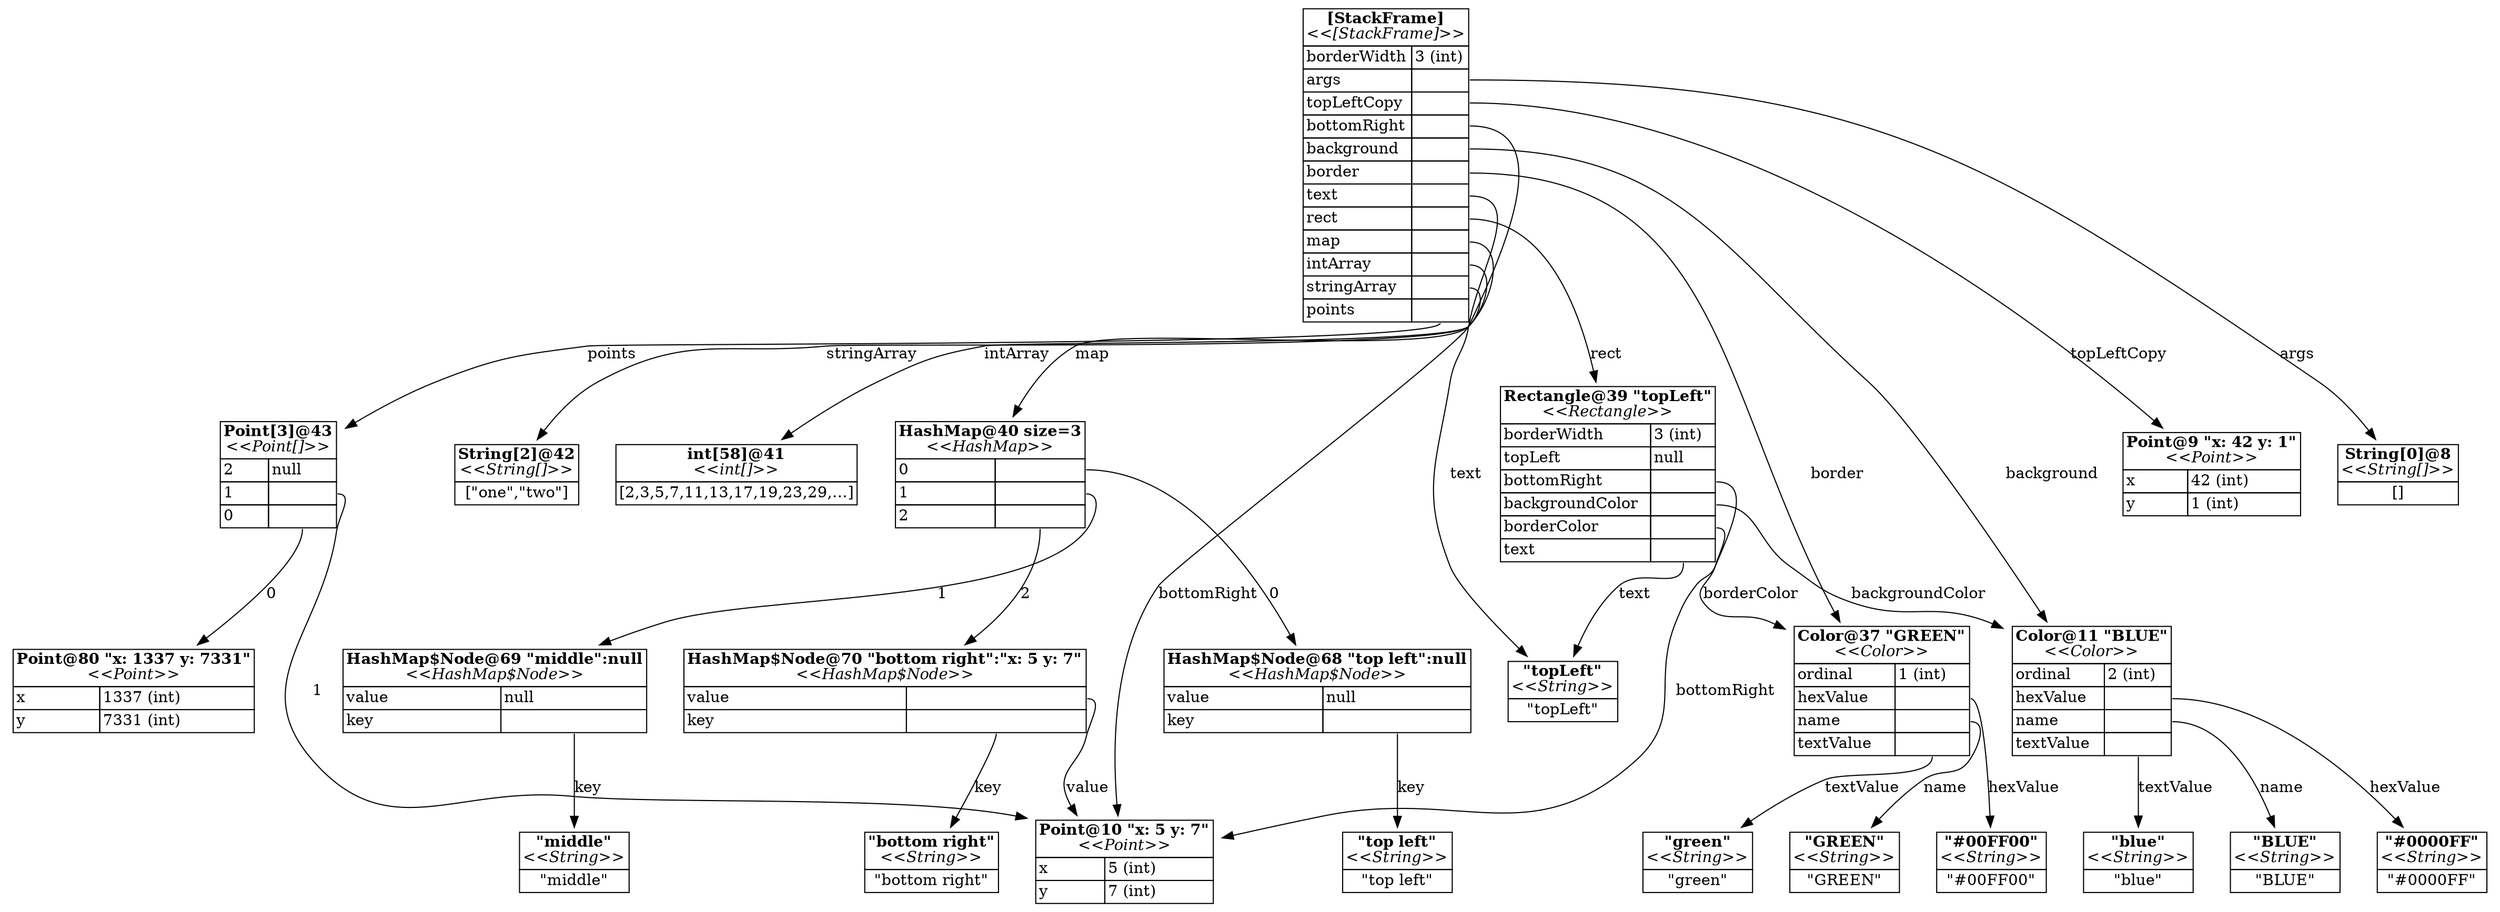 digraph ObjectDiagram {
  node [shape=plaintext]
  _0f07b6f2a31cbd2e26428c51e8660b0dffe6e352 [label=<<table border="0" cellborder="1" cellspacing="0">
    <th><td colspan="2"><b>[StackFrame]</b><br/><i>&lt;&lt;[StackFrame]&gt;&gt;</i></td></th>
    <tr><td align="left">borderWidth</td><td align="left" port="borderWidth">3 (int)</td></tr>
    <tr><td align="left">args</td><td align="left" port="args"></td></tr>
    <tr><td align="left">topLeftCopy</td><td align="left" port="topLeftCopy"></td></tr>
    <tr><td align="left">bottomRight</td><td align="left" port="bottomRight"></td></tr>
    <tr><td align="left">background</td><td align="left" port="background"></td></tr>
    <tr><td align="left">border</td><td align="left" port="border"></td></tr>
    <tr><td align="left">text</td><td align="left" port="text"></td></tr>
    <tr><td align="left">rect</td><td align="left" port="rect"></td></tr>
    <tr><td align="left">map</td><td align="left" port="map"></td></tr>
    <tr><td align="left">intArray</td><td align="left" port="intArray"></td></tr>
    <tr><td align="left">stringArray</td><td align="left" port="stringArray"></td></tr>
    <tr><td align="left">points</td><td align="left" port="points"></td></tr>
  </table>>]
  _482d9dec6ff954d68d94793f765be61dbc59cb47 [label=<<table border="0" cellborder="1" cellspacing="0">
    <th><td colspan="2"><b>String[0]@8</b><br/><i>&lt;&lt;String[]&gt;&gt;</i></td></th>
    <tr><td colspan="2">[]</td></tr>
  </table>>]
  _1b1d14e75647f191269ac449d87d9ac12506b865 [label=<<table border="0" cellborder="1" cellspacing="0">
    <th><td colspan="2"><b>Point@9 "x: 42 y: 1"</b><br/><i>&lt;&lt;Point&gt;&gt;</i></td></th>
    <tr><td align="left">x</td><td align="left" port="x">42 (int)</td></tr>
    <tr><td align="left">y</td><td align="left" port="y">1 (int)</td></tr>
  </table>>]
  _a4085fe64a34efdca9c495374ced14d982a9fcf0 [label=<<table border="0" cellborder="1" cellspacing="0">
    <th><td colspan="2"><b>Point@10 "x: 5 y: 7"</b><br/><i>&lt;&lt;Point&gt;&gt;</i></td></th>
    <tr><td align="left">x</td><td align="left" port="x">5 (int)</td></tr>
    <tr><td align="left">y</td><td align="left" port="y">7 (int)</td></tr>
  </table>>]
  _c782cb251d54e777f73ba090318ea4549ea0154c [label=<<table border="0" cellborder="1" cellspacing="0">
    <th><td colspan="2"><b>Color@11 "BLUE"</b><br/><i>&lt;&lt;Color&gt;&gt;</i></td></th>
    <tr><td align="left">ordinal</td><td align="left" port="ordinal">2 (int)</td></tr>
    <tr><td align="left">hexValue</td><td align="left" port="hexValue"></td></tr>
    <tr><td align="left">name</td><td align="left" port="name"></td></tr>
    <tr><td align="left">textValue</td><td align="left" port="textValue"></td></tr>
  </table>>]
  _ddc022e583fa6f700df84118a557f6ee593d0896 [label=<<table border="0" cellborder="1" cellspacing="0">
    <th><td colspan="2"><b>"#0000FF"</b><br/><i>&lt;&lt;String&gt;&gt;</i></td></th>
    <tr><td colspan="2">"#0000FF"</td></tr>
  </table>>]
  _68f417e07413646bc6802be73fa896ef65e71986 [label=<<table border="0" cellborder="1" cellspacing="0">
    <th><td colspan="2"><b>"BLUE"</b><br/><i>&lt;&lt;String&gt;&gt;</i></td></th>
    <tr><td colspan="2">"BLUE"</td></tr>
  </table>>]
  _2fc96ff8cf245465ff831587cf4c032a1fee1ecb [label=<<table border="0" cellborder="1" cellspacing="0">
    <th><td colspan="2"><b>"blue"</b><br/><i>&lt;&lt;String&gt;&gt;</i></td></th>
    <tr><td colspan="2">"blue"</td></tr>
  </table>>]
  _83b1db9c519c2b87f16cd319822b17b3c6a62a8e [label=<<table border="0" cellborder="1" cellspacing="0">
    <th><td colspan="2"><b>Color@37 "GREEN"</b><br/><i>&lt;&lt;Color&gt;&gt;</i></td></th>
    <tr><td align="left">ordinal</td><td align="left" port="ordinal">1 (int)</td></tr>
    <tr><td align="left">hexValue</td><td align="left" port="hexValue"></td></tr>
    <tr><td align="left">name</td><td align="left" port="name"></td></tr>
    <tr><td align="left">textValue</td><td align="left" port="textValue"></td></tr>
  </table>>]
  _f38dba1e51caf683679520a6946afc772ac2222d [label=<<table border="0" cellborder="1" cellspacing="0">
    <th><td colspan="2"><b>"#00FF00"</b><br/><i>&lt;&lt;String&gt;&gt;</i></td></th>
    <tr><td colspan="2">"#00FF00"</td></tr>
  </table>>]
  _ed9882efaf59d7dfde3338f3304ac8f964ed8375 [label=<<table border="0" cellborder="1" cellspacing="0">
    <th><td colspan="2"><b>"GREEN"</b><br/><i>&lt;&lt;String&gt;&gt;</i></td></th>
    <tr><td colspan="2">"GREEN"</td></tr>
  </table>>]
  _4593e280546f904a7f1a2b3c5cfa43d8ae500f53 [label=<<table border="0" cellborder="1" cellspacing="0">
    <th><td colspan="2"><b>"green"</b><br/><i>&lt;&lt;String&gt;&gt;</i></td></th>
    <tr><td colspan="2">"green"</td></tr>
  </table>>]
  _33682ad97510072b61183de7a4bb48da0e39b0b1 [label=<<table border="0" cellborder="1" cellspacing="0">
    <th><td colspan="2"><b>"topLeft"</b><br/><i>&lt;&lt;String&gt;&gt;</i></td></th>
    <tr><td colspan="2">"topLeft"</td></tr>
  </table>>]
  _e91898f089a0f9e253c468c6d8d606f38cf85329 [label=<<table border="0" cellborder="1" cellspacing="0">
    <th><td colspan="2"><b>Rectangle@39 "topLeft"</b><br/><i>&lt;&lt;Rectangle&gt;&gt;</i></td></th>
    <tr><td align="left">borderWidth</td><td align="left" port="borderWidth">3 (int)</td></tr>
    <tr><td align="left">topLeft</td><td align="left" port="topLeft">null</td></tr>
    <tr><td align="left">bottomRight</td><td align="left" port="bottomRight"></td></tr>
    <tr><td align="left">backgroundColor</td><td align="left" port="backgroundColor"></td></tr>
    <tr><td align="left">borderColor</td><td align="left" port="borderColor"></td></tr>
    <tr><td align="left">text</td><td align="left" port="text"></td></tr>
  </table>>]
  _86d2b65f32348774927a79d7a31769d7e10f45e3 [label=<<table border="0" cellborder="1" cellspacing="0">
    <th><td colspan="2"><b>HashMap@40 size=3</b><br/><i>&lt;&lt;HashMap&gt;&gt;</i></td></th>
    <tr><td align="left">0</td><td align="left" port="0"></td></tr>
    <tr><td align="left">1</td><td align="left" port="1"></td></tr>
    <tr><td align="left">2</td><td align="left" port="2"></td></tr>
  </table>>]
  _a21cb739419a4eaab8ba844909b45dd76458437f [label=<<table border="0" cellborder="1" cellspacing="0">
    <th><td colspan="2"><b>HashMap$Node@68 "top left":null</b><br/><i>&lt;&lt;HashMap$Node&gt;&gt;</i></td></th>
    <tr><td align="left">value</td><td align="left" port="value">null</td></tr>
    <tr><td align="left">key</td><td align="left" port="key"></td></tr>
  </table>>]
  _cd6760fb5af30e8ebf4ff44f153961f212af9bb5 [label=<<table border="0" cellborder="1" cellspacing="0">
    <th><td colspan="2"><b>"top left"</b><br/><i>&lt;&lt;String&gt;&gt;</i></td></th>
    <tr><td colspan="2">"top left"</td></tr>
  </table>>]
  _1163868589bb43fc94f11464b480fbb3e9138123 [label=<<table border="0" cellborder="1" cellspacing="0">
    <th><td colspan="2"><b>HashMap$Node@69 "middle":null</b><br/><i>&lt;&lt;HashMap$Node&gt;&gt;</i></td></th>
    <tr><td align="left">value</td><td align="left" port="value">null</td></tr>
    <tr><td align="left">key</td><td align="left" port="key"></td></tr>
  </table>>]
  _34de41e50bb069b8e9e78b1b7731121eb4debf9c [label=<<table border="0" cellborder="1" cellspacing="0">
    <th><td colspan="2"><b>"middle"</b><br/><i>&lt;&lt;String&gt;&gt;</i></td></th>
    <tr><td colspan="2">"middle"</td></tr>
  </table>>]
  _687cda35abd48b9a7e14c54e9ef62d1f9cc080a7 [label=<<table border="0" cellborder="1" cellspacing="0">
    <th><td colspan="2"><b>HashMap$Node@70 "bottom right":"x: 5 y: 7"</b><br/><i>&lt;&lt;HashMap$Node&gt;&gt;</i></td></th>
    <tr><td align="left">value</td><td align="left" port="value"></td></tr>
    <tr><td align="left">key</td><td align="left" port="key"></td></tr>
  </table>>]
  _9ec248d870dc55767f1de0ba3545ed57f767a43c [label=<<table border="0" cellborder="1" cellspacing="0">
    <th><td colspan="2"><b>"bottom right"</b><br/><i>&lt;&lt;String&gt;&gt;</i></td></th>
    <tr><td colspan="2">"bottom right"</td></tr>
  </table>>]
  _26cb8f97b39839eb7ae52c25f2f8d102403660b5 [label=<<table border="0" cellborder="1" cellspacing="0">
    <th><td colspan="2"><b>int[58]@41</b><br/><i>&lt;&lt;int[]&gt;&gt;</i></td></th>
    <tr><td colspan="2">[2,3,5,7,11,13,17,19,23,29,…]</td></tr>
  </table>>]
  _71d4b85b1d4247e6d2f27d76c2384fefeec170bd [label=<<table border="0" cellborder="1" cellspacing="0">
    <th><td colspan="2"><b>String[2]@42</b><br/><i>&lt;&lt;String[]&gt;&gt;</i></td></th>
    <tr><td colspan="2">["one","two"]</td></tr>
  </table>>]
  _d2d6627a35a13caa54370564ee9914486bf006b6 [label=<<table border="0" cellborder="1" cellspacing="0">
    <th><td colspan="2"><b>Point[3]@43</b><br/><i>&lt;&lt;Point[]&gt;&gt;</i></td></th>
    <tr><td align="left">2</td><td align="left" port="2">null</td></tr>
    <tr><td align="left">1</td><td align="left" port="1"></td></tr>
    <tr><td align="left">0</td><td align="left" port="0"></td></tr>
  </table>>]
  _19700cd8fd1b87bef6d2046533a6afbb10c87d0a [label=<<table border="0" cellborder="1" cellspacing="0">
    <th><td colspan="2"><b>Point@80 "x: 1337 y: 7331"</b><br/><i>&lt;&lt;Point&gt;&gt;</i></td></th>
    <tr><td align="left">x</td><td align="left" port="x">1337 (int)</td></tr>
    <tr><td align="left">y</td><td align="left" port="y">7331 (int)</td></tr>
  </table>>]
  _0f07b6f2a31cbd2e26428c51e8660b0dffe6e352:args -> _482d9dec6ff954d68d94793f765be61dbc59cb47 [label="args"]
  _0f07b6f2a31cbd2e26428c51e8660b0dffe6e352:topLeftCopy -> _1b1d14e75647f191269ac449d87d9ac12506b865 [label="topLeftCopy"]
  _0f07b6f2a31cbd2e26428c51e8660b0dffe6e352:bottomRight -> _a4085fe64a34efdca9c495374ced14d982a9fcf0 [label="bottomRight"]
  _e91898f089a0f9e253c468c6d8d606f38cf85329:bottomRight -> _a4085fe64a34efdca9c495374ced14d982a9fcf0 [label="bottomRight"]
  _687cda35abd48b9a7e14c54e9ef62d1f9cc080a7:value -> _a4085fe64a34efdca9c495374ced14d982a9fcf0 [label="value"]
  _d2d6627a35a13caa54370564ee9914486bf006b6:1 -> _a4085fe64a34efdca9c495374ced14d982a9fcf0 [label="1"]
  _0f07b6f2a31cbd2e26428c51e8660b0dffe6e352:background -> _c782cb251d54e777f73ba090318ea4549ea0154c [label="background"]
  _e91898f089a0f9e253c468c6d8d606f38cf85329:backgroundColor -> _c782cb251d54e777f73ba090318ea4549ea0154c [label="backgroundColor"]
  _c782cb251d54e777f73ba090318ea4549ea0154c:hexValue -> _ddc022e583fa6f700df84118a557f6ee593d0896 [label="hexValue"]
  _c782cb251d54e777f73ba090318ea4549ea0154c:name -> _68f417e07413646bc6802be73fa896ef65e71986 [label="name"]
  _c782cb251d54e777f73ba090318ea4549ea0154c:textValue -> _2fc96ff8cf245465ff831587cf4c032a1fee1ecb [label="textValue"]
  _0f07b6f2a31cbd2e26428c51e8660b0dffe6e352:border -> _83b1db9c519c2b87f16cd319822b17b3c6a62a8e [label="border"]
  _e91898f089a0f9e253c468c6d8d606f38cf85329:borderColor -> _83b1db9c519c2b87f16cd319822b17b3c6a62a8e [label="borderColor"]
  _83b1db9c519c2b87f16cd319822b17b3c6a62a8e:hexValue -> _f38dba1e51caf683679520a6946afc772ac2222d [label="hexValue"]
  _83b1db9c519c2b87f16cd319822b17b3c6a62a8e:name -> _ed9882efaf59d7dfde3338f3304ac8f964ed8375 [label="name"]
  _83b1db9c519c2b87f16cd319822b17b3c6a62a8e:textValue -> _4593e280546f904a7f1a2b3c5cfa43d8ae500f53 [label="textValue"]
  _0f07b6f2a31cbd2e26428c51e8660b0dffe6e352:text -> _33682ad97510072b61183de7a4bb48da0e39b0b1 [label="text"]
  _e91898f089a0f9e253c468c6d8d606f38cf85329:text -> _33682ad97510072b61183de7a4bb48da0e39b0b1 [label="text"]
  _0f07b6f2a31cbd2e26428c51e8660b0dffe6e352:rect -> _e91898f089a0f9e253c468c6d8d606f38cf85329 [label="rect"]
  _0f07b6f2a31cbd2e26428c51e8660b0dffe6e352:map -> _86d2b65f32348774927a79d7a31769d7e10f45e3 [label="map"]
  _86d2b65f32348774927a79d7a31769d7e10f45e3:0 -> _a21cb739419a4eaab8ba844909b45dd76458437f [label="0"]
  _a21cb739419a4eaab8ba844909b45dd76458437f:key -> _cd6760fb5af30e8ebf4ff44f153961f212af9bb5 [label="key"]
  _86d2b65f32348774927a79d7a31769d7e10f45e3:1 -> _1163868589bb43fc94f11464b480fbb3e9138123 [label="1"]
  _1163868589bb43fc94f11464b480fbb3e9138123:key -> _34de41e50bb069b8e9e78b1b7731121eb4debf9c [label="key"]
  _86d2b65f32348774927a79d7a31769d7e10f45e3:2 -> _687cda35abd48b9a7e14c54e9ef62d1f9cc080a7 [label="2"]
  _687cda35abd48b9a7e14c54e9ef62d1f9cc080a7:key -> _9ec248d870dc55767f1de0ba3545ed57f767a43c [label="key"]
  _0f07b6f2a31cbd2e26428c51e8660b0dffe6e352:intArray -> _26cb8f97b39839eb7ae52c25f2f8d102403660b5 [label="intArray"]
  _0f07b6f2a31cbd2e26428c51e8660b0dffe6e352:stringArray -> _71d4b85b1d4247e6d2f27d76c2384fefeec170bd [label="stringArray"]
  _0f07b6f2a31cbd2e26428c51e8660b0dffe6e352:points -> _d2d6627a35a13caa54370564ee9914486bf006b6 [label="points"]
  _d2d6627a35a13caa54370564ee9914486bf006b6:0 -> _19700cd8fd1b87bef6d2046533a6afbb10c87d0a [label="0"]
}
